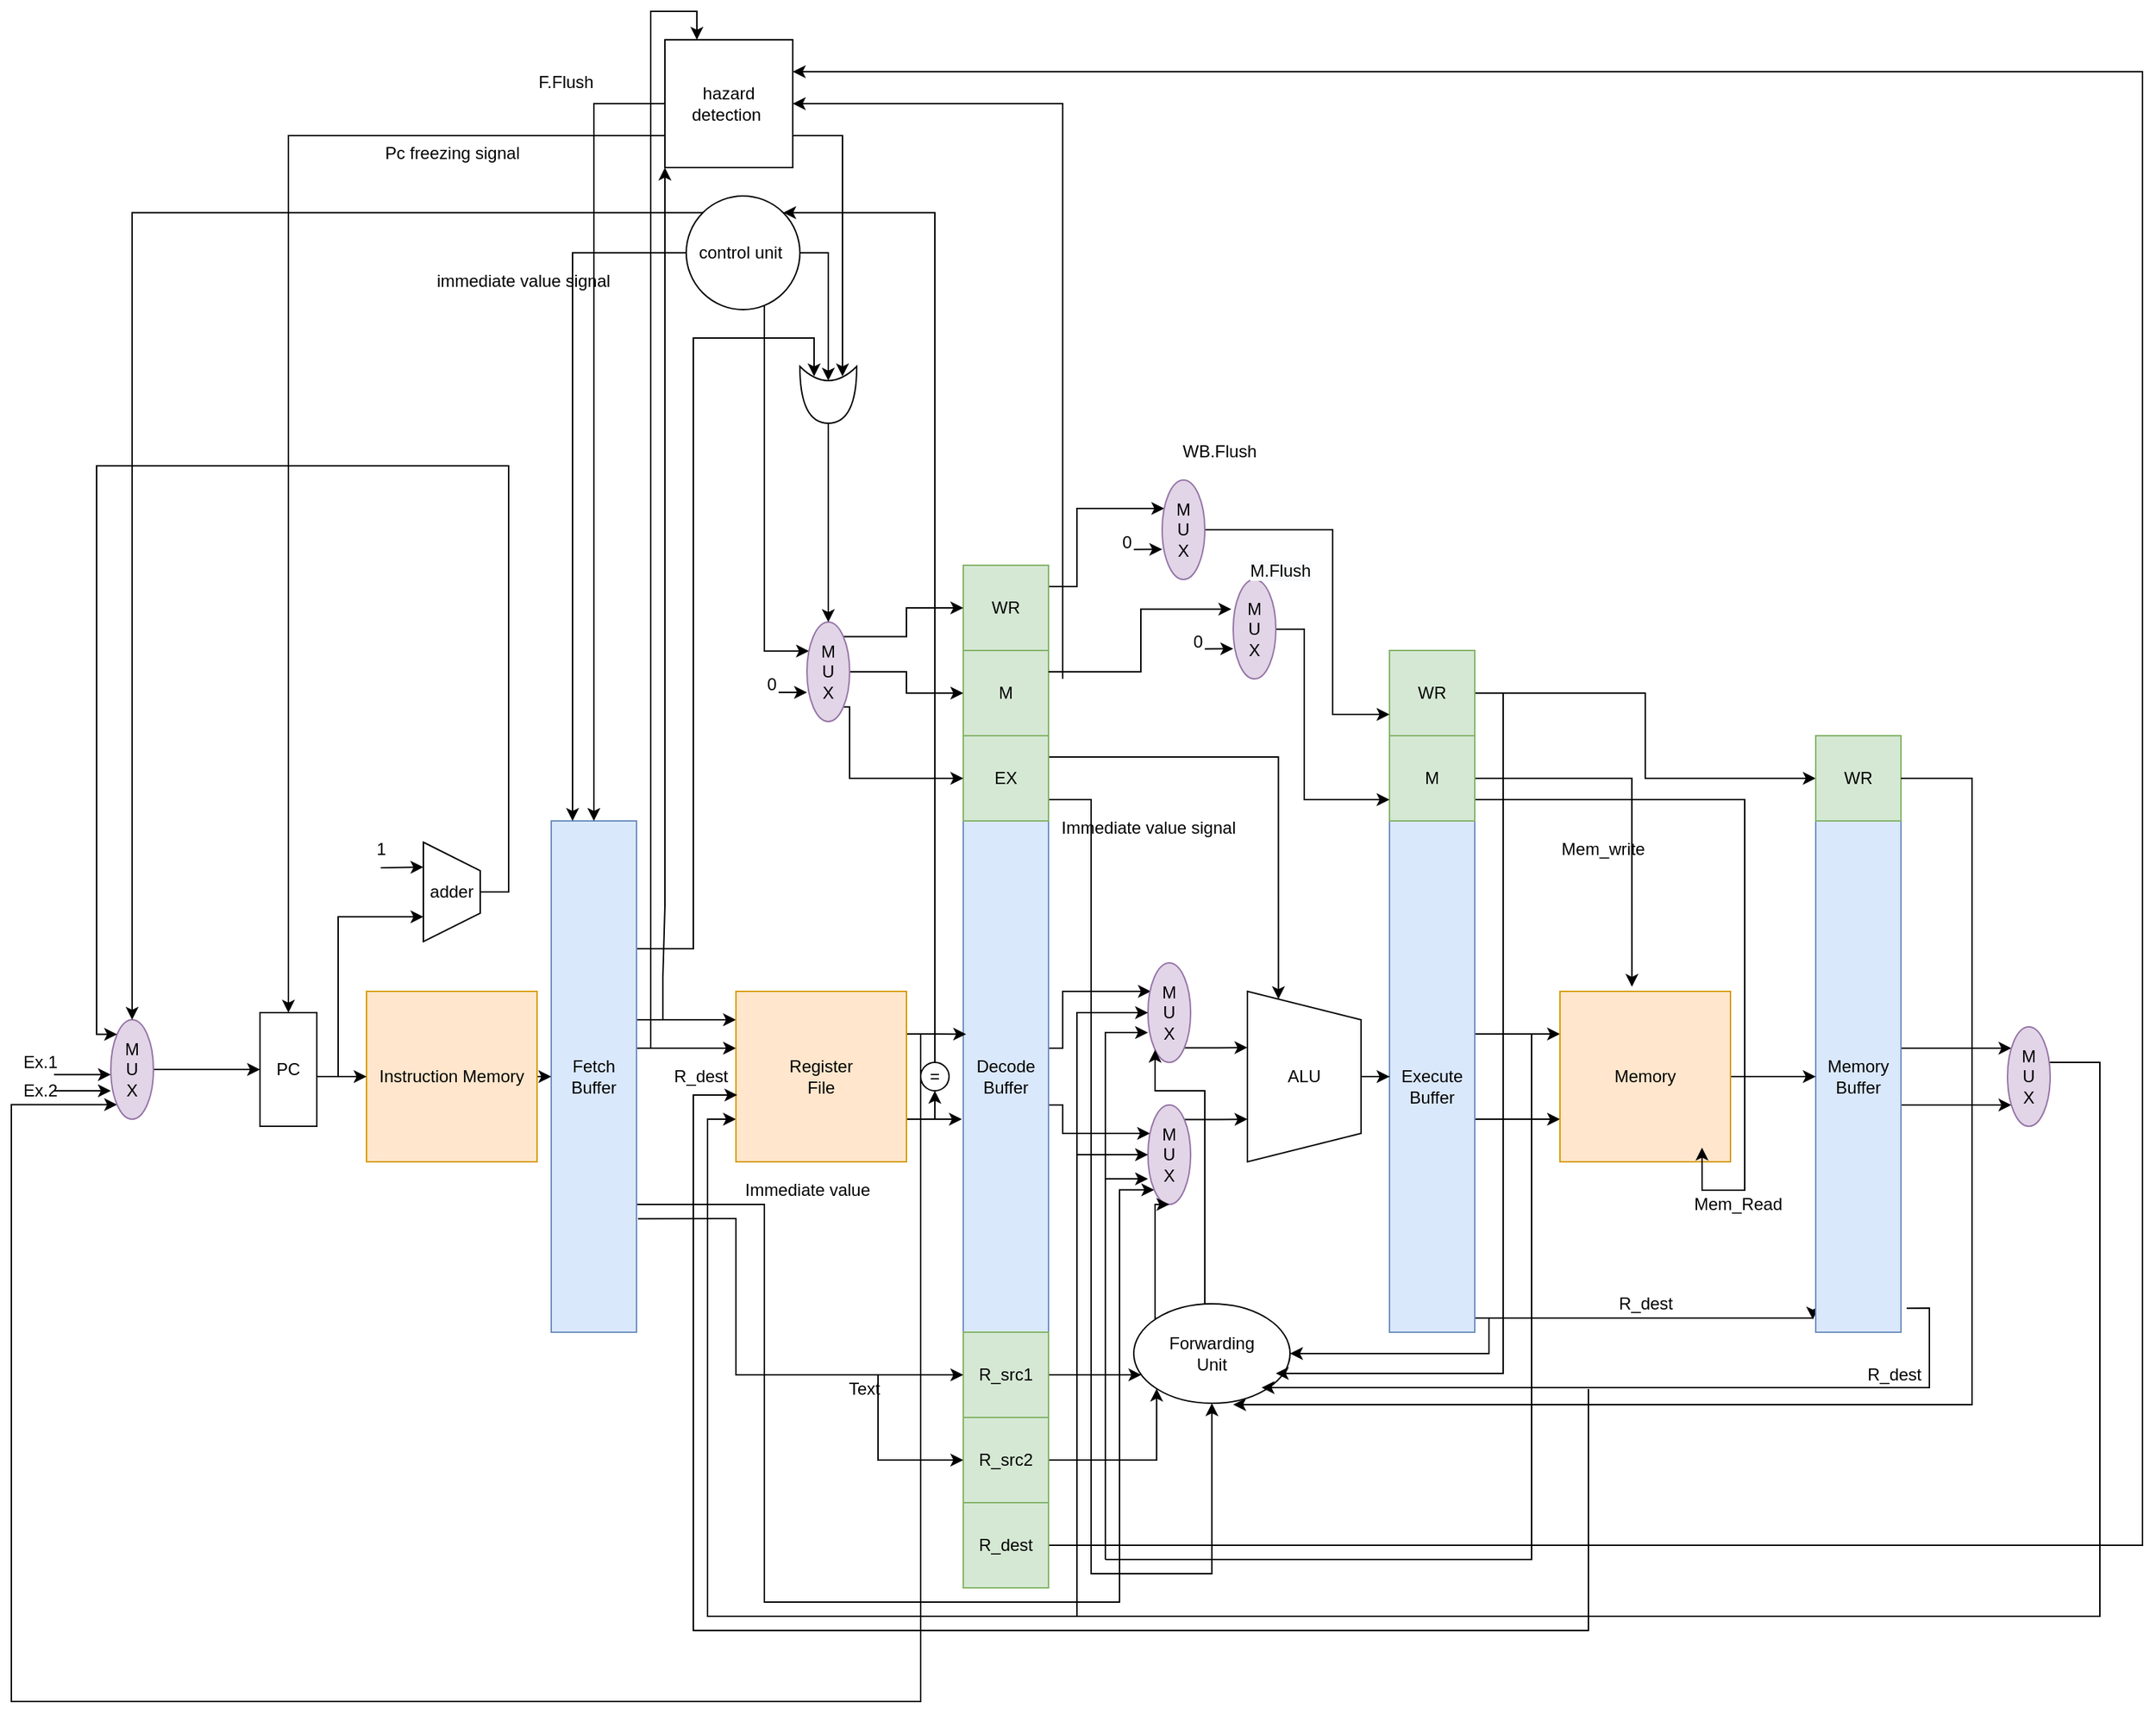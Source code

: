 <mxfile version="15.8.9" type="device"><diagram id="UJL6824CqROOyuCpoqxd" name="Page-1"><mxGraphModel dx="1117" dy="1769" grid="1" gridSize="10" guides="1" tooltips="1" connect="1" arrows="1" fold="1" page="1" pageScale="1" pageWidth="850" pageHeight="1100" math="0" shadow="0"><root><mxCell id="0"/><mxCell id="1" parent="0"/><mxCell id="RfPPVsYAJoz4dsqOc-ON-9" style="edgeStyle=orthogonalEdgeStyle;rounded=0;orthogonalLoop=1;jettySize=auto;html=1;entryX=0;entryY=0.5;entryDx=0;entryDy=0;" parent="1" source="RfPPVsYAJoz4dsqOc-ON-1" target="RfPPVsYAJoz4dsqOc-ON-8" edge="1"><mxGeometry relative="1" as="geometry"/></mxCell><mxCell id="RfPPVsYAJoz4dsqOc-ON-1" value="Instruction Memory" style="whiteSpace=wrap;html=1;aspect=fixed;fillColor=#ffe6cc;strokeColor=#d79b00;" parent="1" vertex="1"><mxGeometry x="480" y="460" width="120" height="120" as="geometry"/></mxCell><mxCell id="RfPPVsYAJoz4dsqOc-ON-5" style="edgeStyle=orthogonalEdgeStyle;rounded=0;orthogonalLoop=1;jettySize=auto;html=1;entryX=0;entryY=0.5;entryDx=0;entryDy=0;" parent="1" source="RfPPVsYAJoz4dsqOc-ON-4" target="RfPPVsYAJoz4dsqOc-ON-1" edge="1"><mxGeometry relative="1" as="geometry"><Array as="points"><mxPoint x="460" y="520"/><mxPoint x="460" y="520"/></Array></mxGeometry></mxCell><mxCell id="RfPPVsYAJoz4dsqOc-ON-4" value="PC" style="rounded=0;whiteSpace=wrap;html=1;direction=south;" parent="1" vertex="1"><mxGeometry x="405" y="475" width="40" height="80" as="geometry"/></mxCell><mxCell id="RfPPVsYAJoz4dsqOc-ON-34" value="" style="edgeStyle=orthogonalEdgeStyle;rounded=0;orthogonalLoop=1;jettySize=auto;html=1;" parent="1" source="RfPPVsYAJoz4dsqOc-ON-8" target="RfPPVsYAJoz4dsqOc-ON-13" edge="1"><mxGeometry relative="1" as="geometry"><Array as="points"><mxPoint x="720" y="480"/><mxPoint x="720" y="480"/></Array></mxGeometry></mxCell><mxCell id="RfPPVsYAJoz4dsqOc-ON-35" value="" style="edgeStyle=orthogonalEdgeStyle;rounded=0;orthogonalLoop=1;jettySize=auto;html=1;" parent="1" source="RfPPVsYAJoz4dsqOc-ON-8" target="RfPPVsYAJoz4dsqOc-ON-13" edge="1"><mxGeometry relative="1" as="geometry"><Array as="points"><mxPoint x="710" y="500"/><mxPoint x="710" y="500"/></Array></mxGeometry></mxCell><mxCell id="eisTL26Y4feQtT8YzyBo-103" style="edgeStyle=orthogonalEdgeStyle;rounded=0;orthogonalLoop=1;jettySize=auto;html=1;exitX=1;exitY=0.25;exitDx=0;exitDy=0;endArrow=classic;endFill=1;entryX=0.175;entryY=0.75;entryDx=0;entryDy=0;entryPerimeter=0;" edge="1" parent="1" source="RfPPVsYAJoz4dsqOc-ON-8" target="eisTL26Y4feQtT8YzyBo-96"><mxGeometry relative="1" as="geometry"><mxPoint x="800" as="targetPoint"/><Array as="points"><mxPoint x="710" y="430"/><mxPoint x="710"/><mxPoint x="795"/></Array></mxGeometry></mxCell><mxCell id="eisTL26Y4feQtT8YzyBo-115" style="edgeStyle=orthogonalEdgeStyle;rounded=0;orthogonalLoop=1;jettySize=auto;html=1;exitX=1;exitY=0.75;exitDx=0;exitDy=0;endArrow=classic;endFill=1;entryX=0;entryY=1;entryDx=0;entryDy=0;" edge="1" parent="1" source="RfPPVsYAJoz4dsqOc-ON-8" target="j_qc3P-5auPdPMbNX9wX-20"><mxGeometry relative="1" as="geometry"><mxPoint x="1010" y="600" as="targetPoint"/><Array as="points"><mxPoint x="760" y="610"/><mxPoint x="760" y="890"/><mxPoint x="1010" y="890"/><mxPoint x="1010" y="600"/></Array></mxGeometry></mxCell><mxCell id="RfPPVsYAJoz4dsqOc-ON-8" value="&lt;div&gt;Fetch&lt;/div&gt;&lt;div&gt;Buffer&lt;/div&gt;" style="rounded=0;whiteSpace=wrap;html=1;fillColor=#dae8fc;strokeColor=#6c8ebf;" parent="1" vertex="1"><mxGeometry x="610" y="340" width="60" height="360" as="geometry"/></mxCell><mxCell id="j_qc3P-5auPdPMbNX9wX-24" value="" style="edgeStyle=orthogonalEdgeStyle;rounded=0;orthogonalLoop=1;jettySize=auto;html=1;" parent="1" source="RfPPVsYAJoz4dsqOc-ON-10" target="j_qc3P-5auPdPMbNX9wX-20" edge="1"><mxGeometry relative="1" as="geometry"><Array as="points"><mxPoint x="970" y="540"/><mxPoint x="970" y="560"/></Array></mxGeometry></mxCell><mxCell id="j_qc3P-5auPdPMbNX9wX-25" value="" style="edgeStyle=orthogonalEdgeStyle;rounded=0;orthogonalLoop=1;jettySize=auto;html=1;entryX=0.067;entryY=0.286;entryDx=0;entryDy=0;entryPerimeter=0;" parent="1" source="RfPPVsYAJoz4dsqOc-ON-10" target="j_qc3P-5auPdPMbNX9wX-19" edge="1"><mxGeometry relative="1" as="geometry"><Array as="points"><mxPoint x="970" y="500"/><mxPoint x="970" y="460"/></Array></mxGeometry></mxCell><mxCell id="RfPPVsYAJoz4dsqOc-ON-10" value="&lt;div&gt;Decode&lt;br&gt;&lt;/div&gt;&lt;div&gt;Buffer&lt;/div&gt;" style="rounded=0;whiteSpace=wrap;html=1;fillColor=#dae8fc;strokeColor=#6c8ebf;" parent="1" vertex="1"><mxGeometry x="900" y="340" width="60" height="360" as="geometry"/></mxCell><mxCell id="j_qc3P-5auPdPMbNX9wX-47" value="" style="edgeStyle=orthogonalEdgeStyle;rounded=0;orthogonalLoop=1;jettySize=auto;html=1;" parent="1" source="RfPPVsYAJoz4dsqOc-ON-11" target="j_qc3P-5auPdPMbNX9wX-45" edge="1"><mxGeometry relative="1" as="geometry"><Array as="points"><mxPoint x="1290" y="490"/><mxPoint x="1290" y="490"/></Array></mxGeometry></mxCell><mxCell id="j_qc3P-5auPdPMbNX9wX-48" value="" style="edgeStyle=orthogonalEdgeStyle;rounded=0;orthogonalLoop=1;jettySize=auto;html=1;" parent="1" source="RfPPVsYAJoz4dsqOc-ON-11" target="j_qc3P-5auPdPMbNX9wX-45" edge="1"><mxGeometry relative="1" as="geometry"><Array as="points"><mxPoint x="1290" y="550"/><mxPoint x="1290" y="550"/></Array></mxGeometry></mxCell><mxCell id="j_qc3P-5auPdPMbNX9wX-61" style="edgeStyle=orthogonalEdgeStyle;rounded=0;orthogonalLoop=1;jettySize=auto;html=1;exitX=1;exitY=1;exitDx=0;exitDy=0;entryX=-0.033;entryY=0.975;entryDx=0;entryDy=0;entryPerimeter=0;verticalAlign=middle;" parent="1" source="RfPPVsYAJoz4dsqOc-ON-11" target="RfPPVsYAJoz4dsqOc-ON-12" edge="1"><mxGeometry relative="1" as="geometry"><Array as="points"><mxPoint x="1260" y="690"/><mxPoint x="1498" y="690"/></Array></mxGeometry></mxCell><mxCell id="RfPPVsYAJoz4dsqOc-ON-11" value="&lt;div&gt;&lt;br&gt;&lt;/div&gt;&lt;div&gt;Execute&lt;br&gt;&lt;/div&gt;&lt;div&gt;Buffer&lt;/div&gt;" style="rounded=0;whiteSpace=wrap;html=1;fillColor=#dae8fc;strokeColor=#6c8ebf;" parent="1" vertex="1"><mxGeometry x="1200" y="340" width="60" height="360" as="geometry"/></mxCell><mxCell id="j_qc3P-5auPdPMbNX9wX-68" value="" style="edgeStyle=orthogonalEdgeStyle;rounded=0;orthogonalLoop=1;jettySize=auto;html=1;" parent="1" source="RfPPVsYAJoz4dsqOc-ON-12" target="j_qc3P-5auPdPMbNX9wX-67" edge="1"><mxGeometry relative="1" as="geometry"><Array as="points"><mxPoint x="1580" y="540"/><mxPoint x="1580" y="540"/></Array></mxGeometry></mxCell><mxCell id="j_qc3P-5auPdPMbNX9wX-69" value="" style="edgeStyle=orthogonalEdgeStyle;rounded=0;orthogonalLoop=1;jettySize=auto;html=1;" parent="1" source="RfPPVsYAJoz4dsqOc-ON-12" target="j_qc3P-5auPdPMbNX9wX-67" edge="1"><mxGeometry relative="1" as="geometry"><Array as="points"><mxPoint x="1590" y="500"/><mxPoint x="1590" y="500"/></Array></mxGeometry></mxCell><mxCell id="RfPPVsYAJoz4dsqOc-ON-12" value="&lt;div&gt;Memory&lt;/div&gt;&lt;div&gt;Buffer&lt;/div&gt;" style="rounded=0;whiteSpace=wrap;html=1;fillColor=#dae8fc;strokeColor=#6c8ebf;" parent="1" vertex="1"><mxGeometry x="1500" y="340" width="60" height="360" as="geometry"/></mxCell><mxCell id="RfPPVsYAJoz4dsqOc-ON-15" style="edgeStyle=orthogonalEdgeStyle;rounded=0;orthogonalLoop=1;jettySize=auto;html=1;exitX=1;exitY=0.75;exitDx=0;exitDy=0;entryX=-0.017;entryY=0.581;entryDx=0;entryDy=0;entryPerimeter=0;" parent="1" source="RfPPVsYAJoz4dsqOc-ON-13" target="RfPPVsYAJoz4dsqOc-ON-10" edge="1"><mxGeometry relative="1" as="geometry"/></mxCell><mxCell id="RfPPVsYAJoz4dsqOc-ON-16" style="edgeStyle=orthogonalEdgeStyle;rounded=0;orthogonalLoop=1;jettySize=auto;html=1;exitX=1;exitY=0.25;exitDx=0;exitDy=0;entryX=0.033;entryY=0.417;entryDx=0;entryDy=0;entryPerimeter=0;" parent="1" source="RfPPVsYAJoz4dsqOc-ON-13" target="RfPPVsYAJoz4dsqOc-ON-10" edge="1"><mxGeometry relative="1" as="geometry"/></mxCell><mxCell id="eisTL26Y4feQtT8YzyBo-145" style="edgeStyle=orthogonalEdgeStyle;rounded=0;orthogonalLoop=1;jettySize=auto;html=1;endArrow=classic;endFill=1;entryX=0;entryY=0.75;entryDx=0;entryDy=0;" edge="1" parent="1" source="j_qc3P-5auPdPMbNX9wX-67" target="RfPPVsYAJoz4dsqOc-ON-13"><mxGeometry relative="1" as="geometry"><mxPoint x="1700" y="510" as="sourcePoint"/><Array as="points"><mxPoint x="1700" y="510"/><mxPoint x="1700" y="900"/><mxPoint x="720" y="900"/><mxPoint x="720" y="550"/></Array></mxGeometry></mxCell><mxCell id="RfPPVsYAJoz4dsqOc-ON-13" value="&lt;div&gt;Register&lt;/div&gt;&lt;div&gt; File&lt;/div&gt;" style="whiteSpace=wrap;html=1;aspect=fixed;fillColor=#ffe6cc;strokeColor=#d79b00;" parent="1" vertex="1"><mxGeometry x="740" y="460" width="120" height="120" as="geometry"/></mxCell><mxCell id="j_qc3P-5auPdPMbNX9wX-4" value="=" style="ellipse;whiteSpace=wrap;html=1;aspect=fixed;" parent="1" vertex="1"><mxGeometry x="870" y="510" width="20" height="20" as="geometry"/></mxCell><mxCell id="j_qc3P-5auPdPMbNX9wX-11" value="" style="endArrow=classic;html=1;rounded=0;" parent="1" edge="1"><mxGeometry width="50" height="50" relative="1" as="geometry"><mxPoint x="880" y="550" as="sourcePoint"/><mxPoint x="880" y="530" as="targetPoint"/></mxGeometry></mxCell><mxCell id="eisTL26Y4feQtT8YzyBo-121" style="edgeStyle=orthogonalEdgeStyle;rounded=0;orthogonalLoop=1;jettySize=auto;html=1;exitX=1;exitY=0.75;exitDx=0;exitDy=0;endArrow=classic;endFill=1;entryX=0.5;entryY=1;entryDx=0;entryDy=0;" edge="1" parent="1" source="j_qc3P-5auPdPMbNX9wX-14" target="j_qc3P-5auPdPMbNX9wX-28"><mxGeometry relative="1" as="geometry"><mxPoint x="1080" y="860" as="targetPoint"/><Array as="points"><mxPoint x="990" y="325"/><mxPoint x="990" y="870"/><mxPoint x="1075" y="870"/></Array></mxGeometry></mxCell><mxCell id="eisTL26Y4feQtT8YzyBo-161" style="edgeStyle=orthogonalEdgeStyle;rounded=0;orthogonalLoop=1;jettySize=auto;html=1;exitX=1;exitY=0.25;exitDx=0;exitDy=0;entryX=0;entryY=0.75;entryDx=0;entryDy=0;endArrow=classic;endFill=1;" edge="1" parent="1" source="j_qc3P-5auPdPMbNX9wX-14" target="j_qc3P-5auPdPMbNX9wX-18"><mxGeometry relative="1" as="geometry"/></mxCell><mxCell id="j_qc3P-5auPdPMbNX9wX-14" value="EX" style="whiteSpace=wrap;html=1;aspect=fixed;fillColor=#d5e8d4;strokeColor=#82b366;" parent="1" vertex="1"><mxGeometry x="900" y="280" width="60" height="60" as="geometry"/></mxCell><mxCell id="eisTL26Y4feQtT8YzyBo-57" style="edgeStyle=orthogonalEdgeStyle;rounded=0;orthogonalLoop=1;jettySize=auto;html=1;exitX=1;exitY=0.25;exitDx=0;exitDy=0;endArrow=classic;endFill=1;" edge="1" parent="1" source="j_qc3P-5auPdPMbNX9wX-15" target="eisTL26Y4feQtT8YzyBo-54"><mxGeometry relative="1" as="geometry"><mxPoint x="980" y="120" as="targetPoint"/><Array as="points"><mxPoint x="980" y="175"/><mxPoint x="980" y="120"/></Array></mxGeometry></mxCell><mxCell id="j_qc3P-5auPdPMbNX9wX-15" value="WR" style="whiteSpace=wrap;html=1;aspect=fixed;fillColor=#d5e8d4;strokeColor=#82b366;" parent="1" vertex="1"><mxGeometry x="900" y="160" width="60" height="60" as="geometry"/></mxCell><mxCell id="j_qc3P-5auPdPMbNX9wX-16" value="M" style="whiteSpace=wrap;html=1;aspect=fixed;fillColor=#d5e8d4;strokeColor=#82b366;" parent="1" vertex="1"><mxGeometry x="900" y="220" width="60" height="60" as="geometry"/></mxCell><mxCell id="j_qc3P-5auPdPMbNX9wX-46" value="" style="edgeStyle=orthogonalEdgeStyle;rounded=0;orthogonalLoop=1;jettySize=auto;html=1;" parent="1" source="j_qc3P-5auPdPMbNX9wX-18" target="RfPPVsYAJoz4dsqOc-ON-11" edge="1"><mxGeometry relative="1" as="geometry"/></mxCell><mxCell id="j_qc3P-5auPdPMbNX9wX-18" value="ALU" style="shape=trapezoid;perimeter=trapezoidPerimeter;whiteSpace=wrap;html=1;fixedSize=1;direction=south;" parent="1" vertex="1"><mxGeometry x="1100" y="460" width="80" height="120" as="geometry"/></mxCell><mxCell id="eisTL26Y4feQtT8YzyBo-156" style="edgeStyle=orthogonalEdgeStyle;rounded=0;orthogonalLoop=1;jettySize=auto;html=1;exitX=1;exitY=1;exitDx=0;exitDy=0;entryX=0.33;entryY=1;entryDx=0;entryDy=0;entryPerimeter=0;endArrow=classic;endFill=1;" edge="1" parent="1" source="j_qc3P-5auPdPMbNX9wX-19" target="j_qc3P-5auPdPMbNX9wX-18"><mxGeometry relative="1" as="geometry"/></mxCell><mxCell id="j_qc3P-5auPdPMbNX9wX-19" value="&lt;div&gt;M&lt;/div&gt;&lt;div&gt;U&lt;/div&gt;&lt;div&gt;X&lt;/div&gt;" style="ellipse;whiteSpace=wrap;html=1;fillColor=#e1d5e7;strokeColor=#9673a6;" parent="1" vertex="1"><mxGeometry x="1030" y="440" width="30" height="70" as="geometry"/></mxCell><mxCell id="eisTL26Y4feQtT8YzyBo-154" style="edgeStyle=orthogonalEdgeStyle;rounded=0;orthogonalLoop=1;jettySize=auto;html=1;exitX=1;exitY=0;exitDx=0;exitDy=0;entryX=0.75;entryY=1;entryDx=0;entryDy=0;endArrow=classic;endFill=1;" edge="1" parent="1" source="j_qc3P-5auPdPMbNX9wX-20" target="j_qc3P-5auPdPMbNX9wX-18"><mxGeometry relative="1" as="geometry"/></mxCell><mxCell id="j_qc3P-5auPdPMbNX9wX-20" value="&lt;div&gt;M&lt;/div&gt;&lt;div&gt;U&lt;/div&gt;&lt;div&gt;X&lt;/div&gt;" style="ellipse;whiteSpace=wrap;html=1;fillColor=#e1d5e7;strokeColor=#9673a6;" parent="1" vertex="1"><mxGeometry x="1030" y="540" width="30" height="70" as="geometry"/></mxCell><mxCell id="j_qc3P-5auPdPMbNX9wX-29" style="edgeStyle=orthogonalEdgeStyle;rounded=0;orthogonalLoop=1;jettySize=auto;html=1;exitX=0.5;exitY=0;exitDx=0;exitDy=0;" parent="1" source="j_qc3P-5auPdPMbNX9wX-28" target="j_qc3P-5auPdPMbNX9wX-19" edge="1"><mxGeometry relative="1" as="geometry"><Array as="points"><mxPoint x="1070" y="680"/><mxPoint x="1070" y="530"/><mxPoint x="1035" y="530"/></Array></mxGeometry></mxCell><mxCell id="j_qc3P-5auPdPMbNX9wX-30" style="edgeStyle=orthogonalEdgeStyle;rounded=0;orthogonalLoop=1;jettySize=auto;html=1;exitX=0;exitY=0;exitDx=0;exitDy=0;entryX=0.5;entryY=1;entryDx=0;entryDy=0;" parent="1" source="j_qc3P-5auPdPMbNX9wX-28" target="j_qc3P-5auPdPMbNX9wX-20" edge="1"><mxGeometry relative="1" as="geometry"><Array as="points"><mxPoint x="1035" y="690"/></Array></mxGeometry></mxCell><mxCell id="j_qc3P-5auPdPMbNX9wX-28" value="&lt;div&gt;Forwarding&lt;/div&gt;&lt;div&gt;Unit&lt;br&gt;&lt;/div&gt;" style="ellipse;whiteSpace=wrap;html=1;" parent="1" vertex="1"><mxGeometry x="1020" y="680" width="110" height="70" as="geometry"/></mxCell><mxCell id="j_qc3P-5auPdPMbNX9wX-32" value="" style="endArrow=none;html=1;rounded=0;" parent="1" edge="1"><mxGeometry width="50" height="50" relative="1" as="geometry"><mxPoint x="1000" y="860" as="sourcePoint"/><mxPoint x="1300" y="490" as="targetPoint"/><Array as="points"><mxPoint x="1300" y="860"/></Array></mxGeometry></mxCell><mxCell id="j_qc3P-5auPdPMbNX9wX-33" value="" style="endArrow=classic;html=1;rounded=0;entryX=0;entryY=0.5;entryDx=0;entryDy=0;" parent="1" target="j_qc3P-5auPdPMbNX9wX-19" edge="1"><mxGeometry width="50" height="50" relative="1" as="geometry"><mxPoint x="980" y="900" as="sourcePoint"/><mxPoint x="980" y="480" as="targetPoint"/><Array as="points"><mxPoint x="980" y="520"/><mxPoint x="980" y="475"/></Array></mxGeometry></mxCell><mxCell id="j_qc3P-5auPdPMbNX9wX-34" value="" style="endArrow=classic;html=1;rounded=0;entryX=0;entryY=0.5;entryDx=0;entryDy=0;" parent="1" target="j_qc3P-5auPdPMbNX9wX-20" edge="1"><mxGeometry width="50" height="50" relative="1" as="geometry"><mxPoint x="980" y="575" as="sourcePoint"/><mxPoint x="1120" y="580" as="targetPoint"/></mxGeometry></mxCell><mxCell id="j_qc3P-5auPdPMbNX9wX-36" value="" style="endArrow=classic;html=1;rounded=0;entryX=0;entryY=0.7;entryDx=0;entryDy=0;entryPerimeter=0;" parent="1" target="j_qc3P-5auPdPMbNX9wX-19" edge="1"><mxGeometry width="50" height="50" relative="1" as="geometry"><mxPoint x="1000" y="860" as="sourcePoint"/><mxPoint x="1000" y="490" as="targetPoint"/><Array as="points"><mxPoint x="1000" y="489"/></Array></mxGeometry></mxCell><mxCell id="j_qc3P-5auPdPMbNX9wX-37" value="" style="endArrow=classic;html=1;rounded=0;entryX=0;entryY=0.743;entryDx=0;entryDy=0;entryPerimeter=0;" parent="1" target="j_qc3P-5auPdPMbNX9wX-20" edge="1"><mxGeometry width="50" height="50" relative="1" as="geometry"><mxPoint x="1000" y="592" as="sourcePoint"/><mxPoint x="1020" y="600" as="targetPoint"/></mxGeometry></mxCell><mxCell id="j_qc3P-5auPdPMbNX9wX-43" style="edgeStyle=orthogonalEdgeStyle;rounded=0;orthogonalLoop=1;jettySize=auto;html=1;exitX=1;exitY=0.5;exitDx=0;exitDy=0;entryX=0;entryY=1;entryDx=0;entryDy=0;" parent="1" source="j_qc3P-5auPdPMbNX9wX-39" target="j_qc3P-5auPdPMbNX9wX-28" edge="1"><mxGeometry relative="1" as="geometry"/></mxCell><mxCell id="j_qc3P-5auPdPMbNX9wX-39" value="R_src2" style="whiteSpace=wrap;html=1;aspect=fixed;fillColor=#d5e8d4;strokeColor=#82b366;" parent="1" vertex="1"><mxGeometry x="900" y="760" width="60" height="60" as="geometry"/></mxCell><mxCell id="j_qc3P-5auPdPMbNX9wX-42" value="" style="edgeStyle=orthogonalEdgeStyle;rounded=0;orthogonalLoop=1;jettySize=auto;html=1;" parent="1" source="j_qc3P-5auPdPMbNX9wX-40" target="j_qc3P-5auPdPMbNX9wX-28" edge="1"><mxGeometry relative="1" as="geometry"><Array as="points"><mxPoint x="1020" y="740"/><mxPoint x="1020" y="740"/></Array></mxGeometry></mxCell><mxCell id="j_qc3P-5auPdPMbNX9wX-40" value="R_src1" style="whiteSpace=wrap;html=1;aspect=fixed;fillColor=#d5e8d4;strokeColor=#82b366;" parent="1" vertex="1"><mxGeometry x="900" y="700" width="60" height="60" as="geometry"/></mxCell><mxCell id="j_qc3P-5auPdPMbNX9wX-41" value="" style="endArrow=classic;html=1;rounded=0;entryX=0;entryY=0.5;entryDx=0;entryDy=0;exitX=1.017;exitY=0.778;exitDx=0;exitDy=0;exitPerimeter=0;" parent="1" source="RfPPVsYAJoz4dsqOc-ON-8" target="j_qc3P-5auPdPMbNX9wX-40" edge="1"><mxGeometry width="50" height="50" relative="1" as="geometry"><mxPoint x="710" y="620" as="sourcePoint"/><mxPoint x="1020" y="670" as="targetPoint"/><Array as="points"><mxPoint x="740" y="620"/><mxPoint x="740" y="730"/></Array></mxGeometry></mxCell><mxCell id="j_qc3P-5auPdPMbNX9wX-44" value="" style="endArrow=classic;html=1;rounded=0;entryX=0;entryY=0.5;entryDx=0;entryDy=0;" parent="1" target="j_qc3P-5auPdPMbNX9wX-39" edge="1"><mxGeometry width="50" height="50" relative="1" as="geometry"><mxPoint x="840" y="730" as="sourcePoint"/><mxPoint x="1020" y="670" as="targetPoint"/><Array as="points"><mxPoint x="840" y="790"/></Array></mxGeometry></mxCell><mxCell id="j_qc3P-5auPdPMbNX9wX-49" value="" style="edgeStyle=orthogonalEdgeStyle;rounded=0;orthogonalLoop=1;jettySize=auto;html=1;" parent="1" source="j_qc3P-5auPdPMbNX9wX-45" target="RfPPVsYAJoz4dsqOc-ON-12" edge="1"><mxGeometry relative="1" as="geometry"/></mxCell><mxCell id="j_qc3P-5auPdPMbNX9wX-45" value="Memory" style="whiteSpace=wrap;html=1;aspect=fixed;fillColor=#ffe6cc;strokeColor=#d79b00;" parent="1" vertex="1"><mxGeometry x="1320" y="460" width="120" height="120" as="geometry"/></mxCell><mxCell id="j_qc3P-5auPdPMbNX9wX-56" value="" style="edgeStyle=orthogonalEdgeStyle;rounded=0;orthogonalLoop=1;jettySize=auto;html=1;" parent="1" source="j_qc3P-5auPdPMbNX9wX-53" target="j_qc3P-5auPdPMbNX9wX-55" edge="1"><mxGeometry relative="1" as="geometry"/></mxCell><mxCell id="j_qc3P-5auPdPMbNX9wX-53" value="WR" style="whiteSpace=wrap;html=1;aspect=fixed;fillColor=#d5e8d4;strokeColor=#82b366;" parent="1" vertex="1"><mxGeometry x="1200" y="220" width="60" height="60" as="geometry"/></mxCell><mxCell id="j_qc3P-5auPdPMbNX9wX-55" value="WR" style="whiteSpace=wrap;html=1;aspect=fixed;fillColor=#d5e8d4;strokeColor=#82b366;" parent="1" vertex="1"><mxGeometry x="1500" y="280" width="60" height="60" as="geometry"/></mxCell><mxCell id="eisTL26Y4feQtT8YzyBo-124" style="edgeStyle=orthogonalEdgeStyle;rounded=0;orthogonalLoop=1;jettySize=auto;html=1;exitX=1;exitY=0.5;exitDx=0;exitDy=0;entryX=0.422;entryY=-0.027;entryDx=0;entryDy=0;entryPerimeter=0;endArrow=classic;endFill=1;" edge="1" parent="1" source="j_qc3P-5auPdPMbNX9wX-57" target="j_qc3P-5auPdPMbNX9wX-45"><mxGeometry relative="1" as="geometry"/></mxCell><mxCell id="eisTL26Y4feQtT8YzyBo-125" style="edgeStyle=orthogonalEdgeStyle;rounded=0;orthogonalLoop=1;jettySize=auto;html=1;exitX=1;exitY=0.75;exitDx=0;exitDy=0;endArrow=classic;endFill=1;entryX=0.833;entryY=0.917;entryDx=0;entryDy=0;entryPerimeter=0;" edge="1" parent="1" source="j_qc3P-5auPdPMbNX9wX-57" target="j_qc3P-5auPdPMbNX9wX-45"><mxGeometry relative="1" as="geometry"><mxPoint x="1410" y="600" as="targetPoint"/><Array as="points"><mxPoint x="1450" y="325"/><mxPoint x="1450" y="600"/><mxPoint x="1420" y="600"/></Array></mxGeometry></mxCell><mxCell id="j_qc3P-5auPdPMbNX9wX-57" value="M" style="whiteSpace=wrap;html=1;aspect=fixed;fillColor=#d5e8d4;strokeColor=#82b366;" parent="1" vertex="1"><mxGeometry x="1200" y="280" width="60" height="60" as="geometry"/></mxCell><mxCell id="j_qc3P-5auPdPMbNX9wX-59" value="" style="endArrow=classic;html=1;rounded=0;" parent="1" edge="1"><mxGeometry width="50" height="50" relative="1" as="geometry"><mxPoint x="1280" y="250" as="sourcePoint"/><mxPoint x="1120" y="729" as="targetPoint"/><Array as="points"><mxPoint x="1280" y="729"/></Array></mxGeometry></mxCell><mxCell id="j_qc3P-5auPdPMbNX9wX-62" value="" style="endArrow=classic;html=1;rounded=0;entryX=1;entryY=0.5;entryDx=0;entryDy=0;" parent="1" target="j_qc3P-5auPdPMbNX9wX-28" edge="1"><mxGeometry width="50" height="50" relative="1" as="geometry"><mxPoint x="1270" y="690" as="sourcePoint"/><mxPoint x="1240" y="570" as="targetPoint"/><Array as="points"><mxPoint x="1270" y="715"/></Array></mxGeometry></mxCell><mxCell id="j_qc3P-5auPdPMbNX9wX-63" value="" style="endArrow=classic;html=1;rounded=0;exitX=1.067;exitY=0.953;exitDx=0;exitDy=0;exitPerimeter=0;" parent="1" source="RfPPVsYAJoz4dsqOc-ON-12" edge="1"><mxGeometry width="50" height="50" relative="1" as="geometry"><mxPoint x="1270" y="590" as="sourcePoint"/><mxPoint x="1110" y="739" as="targetPoint"/><Array as="points"><mxPoint x="1580" y="683"/><mxPoint x="1580" y="739"/></Array></mxGeometry></mxCell><mxCell id="j_qc3P-5auPdPMbNX9wX-64" value="" style="endArrow=classic;html=1;rounded=0;exitX=1;exitY=0.5;exitDx=0;exitDy=0;" parent="1" source="j_qc3P-5auPdPMbNX9wX-55" edge="1"><mxGeometry width="50" height="50" relative="1" as="geometry"><mxPoint x="1280" y="620" as="sourcePoint"/><mxPoint x="1090" y="751" as="targetPoint"/><Array as="points"><mxPoint x="1610" y="310"/><mxPoint x="1610" y="751"/></Array></mxGeometry></mxCell><mxCell id="j_qc3P-5auPdPMbNX9wX-66" value="" style="endArrow=classic;html=1;rounded=0;entryX=0.008;entryY=0.608;entryDx=0;entryDy=0;entryPerimeter=0;" parent="1" target="RfPPVsYAJoz4dsqOc-ON-13" edge="1"><mxGeometry width="50" height="50" relative="1" as="geometry"><mxPoint x="1340" y="740" as="sourcePoint"/><mxPoint x="720" y="540" as="targetPoint"/><Array as="points"><mxPoint x="1340" y="910"/><mxPoint x="710" y="910"/><mxPoint x="710" y="533"/></Array></mxGeometry></mxCell><mxCell id="j_qc3P-5auPdPMbNX9wX-67" value="&lt;div&gt;M&lt;/div&gt;&lt;div&gt;U&lt;/div&gt;&lt;div&gt;X&lt;/div&gt;" style="ellipse;whiteSpace=wrap;html=1;fillColor=#e1d5e7;strokeColor=#9673a6;" parent="1" vertex="1"><mxGeometry x="1635" y="485" width="30" height="70" as="geometry"/></mxCell><mxCell id="eisTL26Y4feQtT8YzyBo-158" value="" style="edgeStyle=orthogonalEdgeStyle;rounded=0;orthogonalLoop=1;jettySize=auto;html=1;endArrow=classic;endFill=1;" edge="1" parent="1" source="eisTL26Y4feQtT8YzyBo-1" target="RfPPVsYAJoz4dsqOc-ON-4"><mxGeometry relative="1" as="geometry"/></mxCell><mxCell id="eisTL26Y4feQtT8YzyBo-162" style="edgeStyle=orthogonalEdgeStyle;rounded=0;orthogonalLoop=1;jettySize=auto;html=1;exitX=0;exitY=1;exitDx=0;exitDy=0;endArrow=classic;endFill=1;entryX=0;entryY=1;entryDx=0;entryDy=0;" edge="1" parent="1" target="eisTL26Y4feQtT8YzyBo-1"><mxGeometry relative="1" as="geometry"><mxPoint x="870" y="490" as="sourcePoint"/><Array as="points"><mxPoint x="230" y="960"/><mxPoint x="230" y="540"/></Array></mxGeometry></mxCell><mxCell id="eisTL26Y4feQtT8YzyBo-1" value="&lt;div&gt;M&lt;/div&gt;&lt;div&gt;U&lt;/div&gt;&lt;div&gt;X&lt;/div&gt;" style="ellipse;whiteSpace=wrap;html=1;fillColor=#e1d5e7;strokeColor=#9673a6;" vertex="1" parent="1"><mxGeometry x="300" y="480" width="30" height="70" as="geometry"/></mxCell><mxCell id="eisTL26Y4feQtT8YzyBo-30" style="edgeStyle=orthogonalEdgeStyle;rounded=0;orthogonalLoop=1;jettySize=auto;html=1;exitX=0.75;exitY=1;exitDx=0;exitDy=0;endArrow=classic;endFill=1;entryX=0.75;entryY=1;entryDx=0;entryDy=0;" edge="1" parent="1" target="eisTL26Y4feQtT8YzyBo-28"><mxGeometry relative="1" as="geometry"><mxPoint x="460" y="520" as="sourcePoint"/><Array as="points"><mxPoint x="460" y="408"/></Array></mxGeometry></mxCell><mxCell id="eisTL26Y4feQtT8YzyBo-28" value="adder" style="shape=trapezoid;perimeter=trapezoidPerimeter;whiteSpace=wrap;html=1;fixedSize=1;direction=south;" vertex="1" parent="1"><mxGeometry x="520" y="355" width="40" height="70" as="geometry"/></mxCell><mxCell id="eisTL26Y4feQtT8YzyBo-35" style="edgeStyle=orthogonalEdgeStyle;rounded=0;orthogonalLoop=1;jettySize=auto;html=1;endArrow=classic;endFill=1;entryX=0;entryY=0;entryDx=0;entryDy=0;exitX=0.5;exitY=0;exitDx=0;exitDy=0;" edge="1" parent="1" source="eisTL26Y4feQtT8YzyBo-28" target="eisTL26Y4feQtT8YzyBo-1"><mxGeometry relative="1" as="geometry"><mxPoint x="240" y="500" as="targetPoint"/><Array as="points"><mxPoint x="580" y="390"/><mxPoint x="580" y="90"/><mxPoint x="290" y="90"/><mxPoint x="290" y="490"/></Array></mxGeometry></mxCell><object label="" id="eisTL26Y4feQtT8YzyBo-31"><mxCell style="endArrow=classic;html=1;rounded=0;exitX=0.25;exitY=1;exitDx=0;exitDy=0;entryX=0.25;entryY=1;entryDx=0;entryDy=0;" edge="1" parent="1" target="eisTL26Y4feQtT8YzyBo-28"><mxGeometry width="50" height="50" relative="1" as="geometry"><mxPoint x="490" y="373" as="sourcePoint"/><mxPoint x="480" y="370" as="targetPoint"/></mxGeometry></mxCell></object><mxCell id="eisTL26Y4feQtT8YzyBo-34" value="&lt;div&gt;1&lt;/div&gt;" style="text;html=1;align=center;verticalAlign=middle;resizable=0;points=[];autosize=1;strokeColor=none;fillColor=none;" vertex="1" parent="1"><mxGeometry x="480" y="350" width="20" height="20" as="geometry"/></mxCell><mxCell id="eisTL26Y4feQtT8YzyBo-61" style="edgeStyle=orthogonalEdgeStyle;rounded=0;orthogonalLoop=1;jettySize=auto;html=1;exitX=1;exitY=0.5;exitDx=0;exitDy=0;endArrow=classic;endFill=1;entryX=0;entryY=0.75;entryDx=0;entryDy=0;" edge="1" parent="1" source="eisTL26Y4feQtT8YzyBo-41" target="j_qc3P-5auPdPMbNX9wX-57"><mxGeometry relative="1" as="geometry"><mxPoint x="1150" y="320" as="targetPoint"/><Array as="points"><mxPoint x="1140" y="205"/><mxPoint x="1140" y="325"/></Array></mxGeometry></mxCell><mxCell id="eisTL26Y4feQtT8YzyBo-41" value="&lt;div&gt;M&lt;/div&gt;&lt;div&gt;U&lt;/div&gt;&lt;div&gt;X&lt;/div&gt;" style="ellipse;whiteSpace=wrap;html=1;fillColor=#e1d5e7;strokeColor=#9673a6;" vertex="1" parent="1"><mxGeometry x="1090" y="170" width="30" height="70" as="geometry"/></mxCell><mxCell id="eisTL26Y4feQtT8YzyBo-48" style="edgeStyle=orthogonalEdgeStyle;rounded=0;orthogonalLoop=1;jettySize=auto;html=1;endArrow=classic;endFill=1;" edge="1" parent="1"><mxGeometry relative="1" as="geometry"><mxPoint x="1090" y="218.82" as="targetPoint"/><mxPoint x="1070" y="218.82" as="sourcePoint"/><Array as="points"><mxPoint x="1090" y="218.82"/><mxPoint x="1090" y="218.82"/></Array></mxGeometry></mxCell><mxCell id="eisTL26Y4feQtT8YzyBo-49" value="&lt;div style=&quot;text-align: center&quot;&gt;&lt;span&gt;&lt;font face=&quot;helvetica&quot;&gt;0&lt;/font&gt;&lt;/span&gt;&lt;/div&gt;" style="text;whiteSpace=wrap;html=1;" vertex="1" parent="1"><mxGeometry x="1060" y="200" width="20" height="20" as="geometry"/></mxCell><mxCell id="eisTL26Y4feQtT8YzyBo-59" style="edgeStyle=orthogonalEdgeStyle;rounded=0;orthogonalLoop=1;jettySize=auto;html=1;exitX=1;exitY=0.5;exitDx=0;exitDy=0;endArrow=classic;endFill=1;entryX=0;entryY=0.75;entryDx=0;entryDy=0;" edge="1" parent="1" source="eisTL26Y4feQtT8YzyBo-54" target="j_qc3P-5auPdPMbNX9wX-53"><mxGeometry relative="1" as="geometry"><mxPoint x="1190" y="260" as="targetPoint"/><Array as="points"><mxPoint x="1160" y="135"/><mxPoint x="1160" y="265"/></Array></mxGeometry></mxCell><mxCell id="eisTL26Y4feQtT8YzyBo-54" value="&lt;div&gt;M&lt;/div&gt;&lt;div&gt;U&lt;/div&gt;&lt;div&gt;X&lt;/div&gt;" style="ellipse;whiteSpace=wrap;html=1;fillColor=#e1d5e7;strokeColor=#9673a6;" vertex="1" parent="1"><mxGeometry x="1040" y="100" width="30" height="70" as="geometry"/></mxCell><mxCell id="eisTL26Y4feQtT8YzyBo-55" style="edgeStyle=orthogonalEdgeStyle;rounded=0;orthogonalLoop=1;jettySize=auto;html=1;endArrow=classic;endFill=1;" edge="1" parent="1"><mxGeometry relative="1" as="geometry"><mxPoint x="1040" y="148.82" as="targetPoint"/><mxPoint x="1020" y="148.82" as="sourcePoint"/><Array as="points"><mxPoint x="1040" y="148.82"/><mxPoint x="1040" y="148.82"/></Array></mxGeometry></mxCell><mxCell id="eisTL26Y4feQtT8YzyBo-56" value="&lt;div style=&quot;text-align: center&quot;&gt;&lt;span&gt;&lt;font face=&quot;helvetica&quot;&gt;0&lt;/font&gt;&lt;/span&gt;&lt;/div&gt;" style="text;whiteSpace=wrap;html=1;" vertex="1" parent="1"><mxGeometry x="1010" y="130" width="20" height="20" as="geometry"/></mxCell><mxCell id="eisTL26Y4feQtT8YzyBo-65" value="WB.Flush" style="text;html=1;resizable=0;autosize=1;align=center;verticalAlign=middle;points=[];fillColor=none;strokeColor=none;rounded=0;" vertex="1" parent="1"><mxGeometry x="1045" y="70" width="70" height="20" as="geometry"/></mxCell><mxCell id="eisTL26Y4feQtT8YzyBo-66" value="&lt;span style=&quot;color: rgb(0 , 0 , 0) ; font-family: &amp;#34;helvetica&amp;#34; ; font-size: 12px ; font-style: normal ; font-weight: 400 ; letter-spacing: normal ; text-align: center ; text-indent: 0px ; text-transform: none ; word-spacing: 0px ; background-color: rgb(248 , 249 , 250) ; display: inline ; float: none&quot;&gt;M.Flush&lt;/span&gt;" style="text;whiteSpace=wrap;html=1;" vertex="1" parent="1"><mxGeometry x="1100" y="150" width="80" height="30" as="geometry"/></mxCell><mxCell id="eisTL26Y4feQtT8YzyBo-69" value="Ex.1" style="text;html=1;resizable=0;autosize=1;align=center;verticalAlign=middle;points=[];fillColor=none;strokeColor=none;rounded=0;" vertex="1" parent="1"><mxGeometry x="230" y="500" width="40" height="20" as="geometry"/></mxCell><mxCell id="eisTL26Y4feQtT8YzyBo-73" value="Ex.2" style="text;html=1;resizable=0;autosize=1;align=center;verticalAlign=middle;points=[];fillColor=none;strokeColor=none;rounded=0;" vertex="1" parent="1"><mxGeometry x="230" y="520" width="40" height="20" as="geometry"/></mxCell><mxCell id="eisTL26Y4feQtT8YzyBo-98" style="edgeStyle=orthogonalEdgeStyle;rounded=0;orthogonalLoop=1;jettySize=auto;html=1;exitX=1;exitY=0.5;exitDx=0;exitDy=0;endArrow=classic;endFill=1;entryX=0.046;entryY=0.291;entryDx=0;entryDy=0;entryPerimeter=0;" edge="1" parent="1" source="eisTL26Y4feQtT8YzyBo-77" target="eisTL26Y4feQtT8YzyBo-84"><mxGeometry relative="1" as="geometry"><mxPoint x="760" y="220" as="targetPoint"/><Array as="points"><mxPoint x="760" y="220"/></Array></mxGeometry></mxCell><mxCell id="eisTL26Y4feQtT8YzyBo-100" style="edgeStyle=orthogonalEdgeStyle;rounded=0;orthogonalLoop=1;jettySize=auto;html=1;exitX=0;exitY=0.5;exitDx=0;exitDy=0;entryX=0.25;entryY=0;entryDx=0;entryDy=0;endArrow=classic;endFill=1;" edge="1" parent="1" source="eisTL26Y4feQtT8YzyBo-77" target="RfPPVsYAJoz4dsqOc-ON-8"><mxGeometry relative="1" as="geometry"/></mxCell><mxCell id="eisTL26Y4feQtT8YzyBo-104" style="edgeStyle=orthogonalEdgeStyle;rounded=0;orthogonalLoop=1;jettySize=auto;html=1;exitX=1;exitY=0.5;exitDx=0;exitDy=0;entryX=0.25;entryY=0.5;entryDx=0;entryDy=0;entryPerimeter=0;endArrow=classic;endFill=1;" edge="1" parent="1" source="eisTL26Y4feQtT8YzyBo-77" target="eisTL26Y4feQtT8YzyBo-96"><mxGeometry relative="1" as="geometry"/></mxCell><mxCell id="eisTL26Y4feQtT8YzyBo-146" style="edgeStyle=orthogonalEdgeStyle;rounded=0;orthogonalLoop=1;jettySize=auto;html=1;exitX=0.5;exitY=0;exitDx=0;exitDy=0;entryX=1;entryY=0;entryDx=0;entryDy=0;endArrow=classic;endFill=1;" edge="1" parent="1" source="j_qc3P-5auPdPMbNX9wX-4" target="eisTL26Y4feQtT8YzyBo-77"><mxGeometry relative="1" as="geometry"><Array as="points"><mxPoint x="880" y="-88"/></Array></mxGeometry></mxCell><mxCell id="eisTL26Y4feQtT8YzyBo-147" style="edgeStyle=orthogonalEdgeStyle;rounded=0;orthogonalLoop=1;jettySize=auto;html=1;exitX=0;exitY=0;exitDx=0;exitDy=0;entryX=0.5;entryY=0;entryDx=0;entryDy=0;endArrow=classic;endFill=1;" edge="1" parent="1" source="eisTL26Y4feQtT8YzyBo-77" target="eisTL26Y4feQtT8YzyBo-1"><mxGeometry relative="1" as="geometry"/></mxCell><mxCell id="eisTL26Y4feQtT8YzyBo-77" value="control unit&amp;nbsp;" style="ellipse;whiteSpace=wrap;html=1;aspect=fixed;" vertex="1" parent="1"><mxGeometry x="705" y="-100" width="80" height="80" as="geometry"/></mxCell><mxCell id="eisTL26Y4feQtT8YzyBo-83" style="edgeStyle=orthogonalEdgeStyle;rounded=0;orthogonalLoop=1;jettySize=auto;html=1;exitX=0;exitY=0.75;exitDx=0;exitDy=0;endArrow=classic;endFill=1;" edge="1" parent="1" source="eisTL26Y4feQtT8YzyBo-78" target="RfPPVsYAJoz4dsqOc-ON-4"><mxGeometry relative="1" as="geometry"/></mxCell><mxCell id="eisTL26Y4feQtT8YzyBo-94" style="edgeStyle=orthogonalEdgeStyle;rounded=0;orthogonalLoop=1;jettySize=auto;html=1;exitX=0;exitY=0.5;exitDx=0;exitDy=0;entryX=0.5;entryY=0;entryDx=0;entryDy=0;endArrow=classic;endFill=1;" edge="1" parent="1" source="eisTL26Y4feQtT8YzyBo-78" target="RfPPVsYAJoz4dsqOc-ON-8"><mxGeometry relative="1" as="geometry"><mxPoint x="670" y="280" as="targetPoint"/></mxGeometry></mxCell><mxCell id="eisTL26Y4feQtT8YzyBo-105" style="edgeStyle=orthogonalEdgeStyle;rounded=0;orthogonalLoop=1;jettySize=auto;html=1;exitX=1;exitY=0.75;exitDx=0;exitDy=0;entryX=0.175;entryY=0.25;entryDx=0;entryDy=0;entryPerimeter=0;endArrow=classic;endFill=1;" edge="1" parent="1" source="eisTL26Y4feQtT8YzyBo-78" target="eisTL26Y4feQtT8YzyBo-96"><mxGeometry relative="1" as="geometry"/></mxCell><mxCell id="eisTL26Y4feQtT8YzyBo-109" style="edgeStyle=orthogonalEdgeStyle;rounded=0;orthogonalLoop=1;jettySize=auto;html=1;exitX=1;exitY=0.5;exitDx=0;exitDy=0;endArrow=classic;endFill=1;entryX=1;entryY=0.5;entryDx=0;entryDy=0;" edge="1" parent="1" target="eisTL26Y4feQtT8YzyBo-78"><mxGeometry relative="1" as="geometry"><mxPoint x="970" y="240" as="sourcePoint"/><Array as="points"><mxPoint x="970" y="-165"/></Array></mxGeometry></mxCell><mxCell id="eisTL26Y4feQtT8YzyBo-143" style="edgeStyle=orthogonalEdgeStyle;rounded=0;orthogonalLoop=1;jettySize=auto;html=1;endArrow=classic;endFill=1;entryX=0.25;entryY=0;entryDx=0;entryDy=0;" edge="1" parent="1" target="eisTL26Y4feQtT8YzyBo-78"><mxGeometry relative="1" as="geometry"><mxPoint x="680" y="500" as="sourcePoint"/><Array as="points"><mxPoint x="680" y="-230"/><mxPoint x="712" y="-230"/></Array></mxGeometry></mxCell><mxCell id="eisTL26Y4feQtT8YzyBo-78" value="hazard detection&amp;nbsp;" style="whiteSpace=wrap;html=1;aspect=fixed;" vertex="1" parent="1"><mxGeometry x="690" y="-210" width="90" height="90" as="geometry"/></mxCell><mxCell id="eisTL26Y4feQtT8YzyBo-47" style="edgeStyle=orthogonalEdgeStyle;rounded=0;orthogonalLoop=1;jettySize=auto;html=1;exitX=1;exitY=0.25;exitDx=0;exitDy=0;endArrow=classic;endFill=1;entryX=-0.046;entryY=0.299;entryDx=0;entryDy=0;entryPerimeter=0;" edge="1" parent="1" source="j_qc3P-5auPdPMbNX9wX-16" target="eisTL26Y4feQtT8YzyBo-41"><mxGeometry relative="1" as="geometry"><mxPoint x="1000" y="200" as="targetPoint"/><Array as="points"><mxPoint x="1025" y="235"/><mxPoint x="1025" y="191"/></Array></mxGeometry></mxCell><mxCell id="eisTL26Y4feQtT8YzyBo-87" style="edgeStyle=orthogonalEdgeStyle;rounded=0;orthogonalLoop=1;jettySize=auto;html=1;exitX=1;exitY=0;exitDx=0;exitDy=0;entryX=0;entryY=0.5;entryDx=0;entryDy=0;endArrow=classic;endFill=1;" edge="1" parent="1" source="eisTL26Y4feQtT8YzyBo-84" target="j_qc3P-5auPdPMbNX9wX-15"><mxGeometry relative="1" as="geometry"/></mxCell><mxCell id="eisTL26Y4feQtT8YzyBo-88" style="edgeStyle=orthogonalEdgeStyle;rounded=0;orthogonalLoop=1;jettySize=auto;html=1;exitX=1;exitY=0.5;exitDx=0;exitDy=0;entryX=0;entryY=0.5;entryDx=0;entryDy=0;endArrow=classic;endFill=1;" edge="1" parent="1" source="eisTL26Y4feQtT8YzyBo-84" target="j_qc3P-5auPdPMbNX9wX-16"><mxGeometry relative="1" as="geometry"/></mxCell><mxCell id="eisTL26Y4feQtT8YzyBo-89" style="edgeStyle=orthogonalEdgeStyle;rounded=0;orthogonalLoop=1;jettySize=auto;html=1;exitX=1;exitY=1;exitDx=0;exitDy=0;endArrow=classic;endFill=1;entryX=0;entryY=0.5;entryDx=0;entryDy=0;" edge="1" parent="1" source="eisTL26Y4feQtT8YzyBo-84" target="j_qc3P-5auPdPMbNX9wX-14"><mxGeometry relative="1" as="geometry"><mxPoint x="820" y="310" as="targetPoint"/><Array as="points"><mxPoint x="820" y="260"/><mxPoint x="820" y="310"/></Array></mxGeometry></mxCell><mxCell id="eisTL26Y4feQtT8YzyBo-84" value="&lt;div&gt;M&lt;/div&gt;&lt;div&gt;U&lt;/div&gt;&lt;div&gt;X&lt;/div&gt;" style="ellipse;whiteSpace=wrap;html=1;fillColor=#e1d5e7;strokeColor=#9673a6;" vertex="1" parent="1"><mxGeometry x="790" y="200" width="30" height="70" as="geometry"/></mxCell><mxCell id="eisTL26Y4feQtT8YzyBo-91" value="&lt;div style=&quot;text-align: center&quot;&gt;&lt;span&gt;&lt;font face=&quot;helvetica&quot;&gt;0&lt;/font&gt;&lt;/span&gt;&lt;/div&gt;" style="text;whiteSpace=wrap;html=1;" vertex="1" parent="1"><mxGeometry x="760" y="230" width="20" height="20" as="geometry"/></mxCell><mxCell id="eisTL26Y4feQtT8YzyBo-92" style="edgeStyle=orthogonalEdgeStyle;rounded=0;orthogonalLoop=1;jettySize=auto;html=1;endArrow=classic;endFill=1;" edge="1" parent="1"><mxGeometry relative="1" as="geometry"><mxPoint x="790" y="249.47" as="targetPoint"/><mxPoint x="770" y="249.47" as="sourcePoint"/><Array as="points"><mxPoint x="790" y="249.47"/><mxPoint x="790" y="249.47"/></Array></mxGeometry></mxCell><mxCell id="eisTL26Y4feQtT8YzyBo-93" value="Pc freezing signal&lt;br&gt;" style="text;html=1;resizable=0;autosize=1;align=center;verticalAlign=middle;points=[];fillColor=none;strokeColor=none;rounded=0;" vertex="1" parent="1"><mxGeometry x="485" y="-140" width="110" height="20" as="geometry"/></mxCell><mxCell id="eisTL26Y4feQtT8YzyBo-95" value="F.Flush" style="text;html=1;resizable=0;autosize=1;align=center;verticalAlign=middle;points=[];fillColor=none;strokeColor=none;rounded=0;" vertex="1" parent="1"><mxGeometry x="595" y="-190" width="50" height="20" as="geometry"/></mxCell><mxCell id="eisTL26Y4feQtT8YzyBo-99" style="edgeStyle=orthogonalEdgeStyle;rounded=0;orthogonalLoop=1;jettySize=auto;html=1;exitX=1;exitY=0.5;exitDx=0;exitDy=0;exitPerimeter=0;entryX=0.5;entryY=0;entryDx=0;entryDy=0;endArrow=classic;endFill=1;" edge="1" parent="1" source="eisTL26Y4feQtT8YzyBo-96" target="eisTL26Y4feQtT8YzyBo-84"><mxGeometry relative="1" as="geometry"/></mxCell><mxCell id="eisTL26Y4feQtT8YzyBo-96" value="" style="shape=xor;whiteSpace=wrap;html=1;direction=south;" vertex="1" parent="1"><mxGeometry x="785" y="20" width="40" height="40" as="geometry"/></mxCell><mxCell id="eisTL26Y4feQtT8YzyBo-101" value="immediate value signal" style="text;html=1;resizable=0;autosize=1;align=center;verticalAlign=middle;points=[];fillColor=none;strokeColor=none;rounded=0;" vertex="1" parent="1"><mxGeometry x="520" y="-50" width="140" height="20" as="geometry"/></mxCell><mxCell id="eisTL26Y4feQtT8YzyBo-111" value="" style="endArrow=none;html=1;rounded=0;" edge="1" parent="1"><mxGeometry width="50" height="50" relative="1" as="geometry"><mxPoint x="500" y="660" as="sourcePoint"/><mxPoint x="500" y="660" as="targetPoint"/></mxGeometry></mxCell><mxCell id="eisTL26Y4feQtT8YzyBo-114" value="R_dest" style="text;html=1;resizable=0;autosize=1;align=center;verticalAlign=middle;points=[];fillColor=none;strokeColor=none;rounded=0;" vertex="1" parent="1"><mxGeometry x="690" y="510" width="50" height="20" as="geometry"/></mxCell><mxCell id="eisTL26Y4feQtT8YzyBo-116" value="Immediate value" style="text;html=1;resizable=0;autosize=1;align=center;verticalAlign=middle;points=[];fillColor=none;strokeColor=none;rounded=0;" vertex="1" parent="1"><mxGeometry x="740" y="590" width="100" height="20" as="geometry"/></mxCell><mxCell id="eisTL26Y4feQtT8YzyBo-122" value="Immediate value signal&lt;br&gt;" style="text;html=1;resizable=0;autosize=1;align=center;verticalAlign=middle;points=[];fillColor=none;strokeColor=none;rounded=0;" vertex="1" parent="1"><mxGeometry x="960" y="335" width="140" height="20" as="geometry"/></mxCell><mxCell id="eisTL26Y4feQtT8YzyBo-126" value="Mem_write" style="text;html=1;resizable=0;autosize=1;align=center;verticalAlign=middle;points=[];fillColor=none;strokeColor=none;rounded=0;" vertex="1" parent="1"><mxGeometry x="1315" y="350" width="70" height="20" as="geometry"/></mxCell><mxCell id="eisTL26Y4feQtT8YzyBo-127" value="Mem_Read" style="text;html=1;resizable=0;autosize=1;align=center;verticalAlign=middle;points=[];fillColor=none;strokeColor=none;rounded=0;" vertex="1" parent="1"><mxGeometry x="1405" y="600" width="80" height="20" as="geometry"/></mxCell><mxCell id="eisTL26Y4feQtT8YzyBo-133" value="R_dest" style="text;html=1;resizable=0;autosize=1;align=center;verticalAlign=middle;points=[];fillColor=none;strokeColor=none;rounded=0;" vertex="1" parent="1"><mxGeometry x="1355" y="670" width="50" height="20" as="geometry"/></mxCell><mxCell id="eisTL26Y4feQtT8YzyBo-134" value="R_dest" style="text;html=1;resizable=0;autosize=1;align=center;verticalAlign=middle;points=[];fillColor=none;strokeColor=none;rounded=0;" vertex="1" parent="1"><mxGeometry x="1530" y="720" width="50" height="20" as="geometry"/></mxCell><mxCell id="eisTL26Y4feQtT8YzyBo-136" value="Text" style="text;html=1;resizable=0;autosize=1;align=center;verticalAlign=middle;points=[];fillColor=none;strokeColor=none;rounded=0;" vertex="1" parent="1"><mxGeometry x="810" y="730" width="40" height="20" as="geometry"/></mxCell><mxCell id="eisTL26Y4feQtT8YzyBo-140" value="" style="endArrow=classic;html=1;rounded=0;entryX=0;entryY=1;entryDx=0;entryDy=0;" edge="1" parent="1" target="eisTL26Y4feQtT8YzyBo-78"><mxGeometry width="50" height="50" relative="1" as="geometry"><mxPoint x="688.57" y="480" as="sourcePoint"/><mxPoint x="688.57" y="400" as="targetPoint"/><Array as="points"><mxPoint x="688.57" y="450"/><mxPoint x="690" y="400"/></Array></mxGeometry></mxCell><mxCell id="eisTL26Y4feQtT8YzyBo-159" style="edgeStyle=orthogonalEdgeStyle;rounded=0;orthogonalLoop=1;jettySize=auto;html=1;exitX=1;exitY=0.5;exitDx=0;exitDy=0;endArrow=classic;endFill=1;entryX=1;entryY=0.25;entryDx=0;entryDy=0;" edge="1" parent="1" source="eisTL26Y4feQtT8YzyBo-144" target="eisTL26Y4feQtT8YzyBo-78"><mxGeometry relative="1" as="geometry"><mxPoint x="980" y="-193.809" as="targetPoint"/><Array as="points"><mxPoint x="1730" y="850"/><mxPoint x="1730" y="-187"/></Array></mxGeometry></mxCell><mxCell id="eisTL26Y4feQtT8YzyBo-144" value="R_dest" style="whiteSpace=wrap;html=1;aspect=fixed;fillColor=#d5e8d4;strokeColor=#82b366;" vertex="1" parent="1"><mxGeometry x="900" y="820" width="60" height="60" as="geometry"/></mxCell><mxCell id="eisTL26Y4feQtT8YzyBo-148" value="" style="endArrow=classic;html=1;rounded=0;" edge="1" parent="1"><mxGeometry width="50" height="50" relative="1" as="geometry"><mxPoint x="260" y="518.57" as="sourcePoint"/><mxPoint x="300" y="518.57" as="targetPoint"/></mxGeometry></mxCell><mxCell id="eisTL26Y4feQtT8YzyBo-149" value="" style="endArrow=classic;html=1;rounded=0;" edge="1" parent="1"><mxGeometry width="50" height="50" relative="1" as="geometry"><mxPoint x="260" y="530" as="sourcePoint"/><mxPoint x="300" y="530" as="targetPoint"/><Array as="points"><mxPoint x="280" y="530"/></Array></mxGeometry></mxCell></root></mxGraphModel></diagram></mxfile>